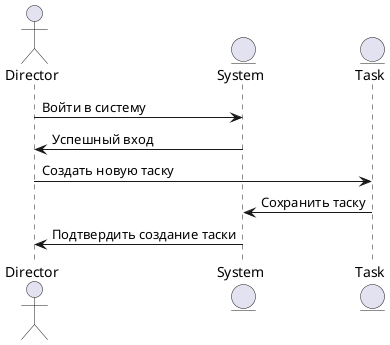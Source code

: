 @startuml
actor Director
entity System
entity Task

Director -> System : Войти в систему
System -> Director : Успешный вход
Director -> Task : Создать новую таску
Task -> System : Сохранить таску
System -> Director : Подтвердить создание таски
@enduml
